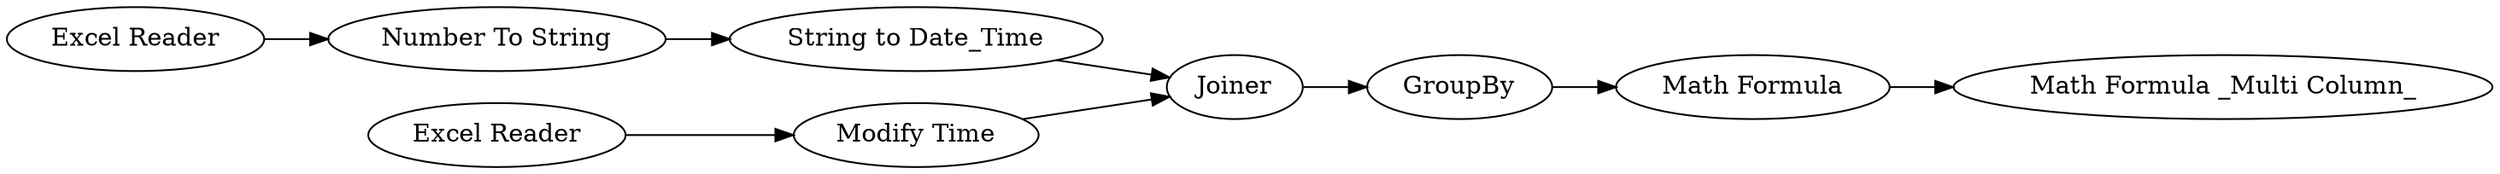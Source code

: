 digraph {
	7 -> 8
	4 -> 5
	8 -> 9
	2 -> 4
	5 -> 6
	6 -> 7
	1 -> 3
	3 -> 6
	5 [label="String to Date_Time"]
	1 [label="Excel Reader"]
	7 [label=GroupBy]
	9 [label="Math Formula _Multi Column_"]
	4 [label="Number To String"]
	6 [label=Joiner]
	8 [label="Math Formula"]
	3 [label="Modify Time"]
	2 [label="Excel Reader"]
	rankdir=LR
}
